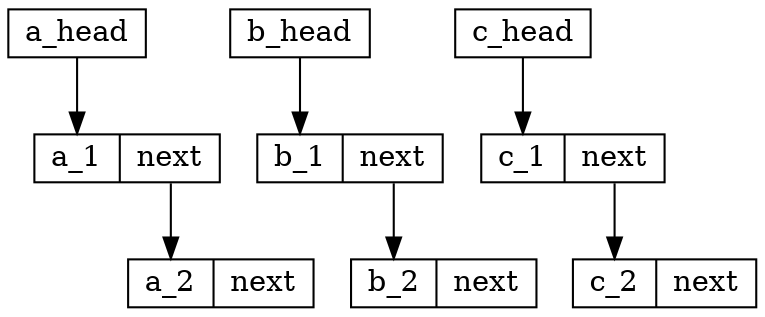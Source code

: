 digraph G {
	node [shape=record, height=.1];
	node0 [label="a_head"];
	node1 [label="b_head"];
	node2 [label="c_head"];
	node01 [label="<f0> a_1 | <f1> next"];
	node02 [label="<f0> a_2 | <f1> next"];
	node11 [label="<f0> b_1 | <f1> next"];
	node12 [label="<f0> b_2 | <f1> next"];
	node21 [label="<f0> c_1 | <f1> next"];
	node22 [label="<f0> c_2 | <f1> next"];
	"node0" -> "node01":f0;
	"node01":f1 -> "node02":f0;
	"node1" -> "node11":f0;
	"node11":f1 -> "node12":f0;
	"node2" -> "node21":f0;
	"node21":f1 -> "node22":f0;
}
